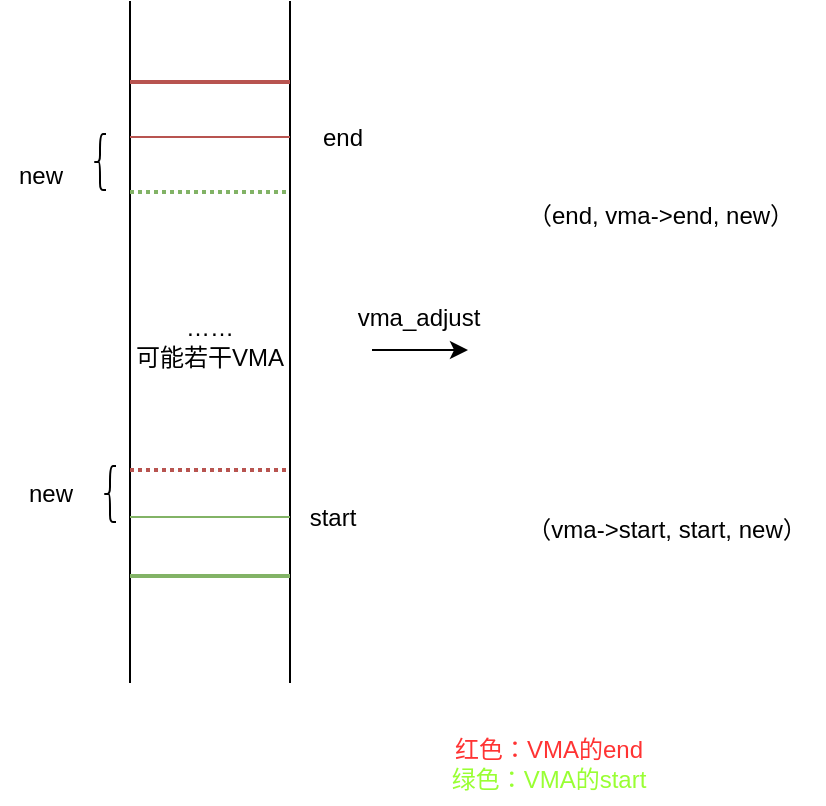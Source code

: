 <mxfile version="24.2.3" type="github">
  <diagram name="第 1 页" id="kmpl3XWWrSYcs6uOB_PQ">
    <mxGraphModel dx="908" dy="986" grid="0" gridSize="10" guides="1" tooltips="1" connect="1" arrows="1" fold="1" page="0" pageScale="1" pageWidth="827" pageHeight="1169" math="0" shadow="0">
      <root>
        <mxCell id="0" />
        <mxCell id="1" parent="0" />
        <mxCell id="Bm6gwIE-CmzxwmUsLKLB-14" value="……&lt;div&gt;可能若干VMA&lt;/div&gt;" style="shape=partialRectangle;whiteSpace=wrap;html=1;bottom=0;top=0;fillColor=none;" parent="1" vertex="1">
          <mxGeometry x="389" y="338" width="80" height="340" as="geometry" />
        </mxCell>
        <mxCell id="Bm6gwIE-CmzxwmUsLKLB-18" value="" style="line;strokeWidth=2;html=1;fillColor=#f8cecc;strokeColor=#b85450;" parent="1" vertex="1">
          <mxGeometry x="389" y="373" width="80" height="10" as="geometry" />
        </mxCell>
        <mxCell id="Bm6gwIE-CmzxwmUsLKLB-19" value="" style="line;strokeWidth=2;html=1;dashed=1;dashPattern=1 1;fillColor=#d5e8d4;strokeColor=#82b366;" parent="1" vertex="1">
          <mxGeometry x="389" y="428" width="80" height="10" as="geometry" />
        </mxCell>
        <mxCell id="Bm6gwIE-CmzxwmUsLKLB-20" value="" style="line;strokeWidth=2;html=1;dashed=1;dashPattern=1 1;fillColor=#f8cecc;strokeColor=#b85450;" parent="1" vertex="1">
          <mxGeometry x="389" y="567" width="80" height="10" as="geometry" />
        </mxCell>
        <mxCell id="Bm6gwIE-CmzxwmUsLKLB-21" value="" style="line;strokeWidth=2;html=1;fillColor=#d5e8d4;strokeColor=#82b366;" parent="1" vertex="1">
          <mxGeometry x="389" y="620" width="80" height="10" as="geometry" />
        </mxCell>
        <mxCell id="Bm6gwIE-CmzxwmUsLKLB-22" value="" style="line;strokeWidth=1;html=1;fillColor=#d5e8d4;strokeColor=#82b366;" parent="1" vertex="1">
          <mxGeometry x="389" y="594" width="80" height="3" as="geometry" />
        </mxCell>
        <mxCell id="Bm6gwIE-CmzxwmUsLKLB-23" value="start" style="text;html=1;align=center;verticalAlign=middle;resizable=0;points=[];autosize=1;strokeColor=none;fillColor=none;" parent="1" vertex="1">
          <mxGeometry x="469" y="582.5" width="41" height="26" as="geometry" />
        </mxCell>
        <mxCell id="Bm6gwIE-CmzxwmUsLKLB-24" value="" style="line;strokeWidth=1;html=1;fillColor=#f8cecc;strokeColor=#b85450;" parent="1" vertex="1">
          <mxGeometry x="389" y="404" width="80" height="3" as="geometry" />
        </mxCell>
        <mxCell id="Bm6gwIE-CmzxwmUsLKLB-25" value="end" style="text;html=1;align=center;verticalAlign=middle;resizable=0;points=[];autosize=1;strokeColor=none;fillColor=none;" parent="1" vertex="1">
          <mxGeometry x="476" y="392.5" width="38" height="26" as="geometry" />
        </mxCell>
        <mxCell id="Bm6gwIE-CmzxwmUsLKLB-26" value="" style="shape=curlyBracket;whiteSpace=wrap;html=1;rounded=1;labelPosition=left;verticalLabelPosition=middle;align=right;verticalAlign=middle;" parent="1" vertex="1">
          <mxGeometry x="371" y="404" width="6" height="28" as="geometry" />
        </mxCell>
        <mxCell id="Bm6gwIE-CmzxwmUsLKLB-32" value="" style="shape=curlyBracket;whiteSpace=wrap;html=1;rounded=1;labelPosition=left;verticalLabelPosition=middle;align=right;verticalAlign=middle;" parent="1" vertex="1">
          <mxGeometry x="376" y="570" width="6" height="28" as="geometry" />
        </mxCell>
        <mxCell id="Bm6gwIE-CmzxwmUsLKLB-35" value="new" style="text;html=1;align=center;verticalAlign=middle;resizable=0;points=[];autosize=1;strokeColor=none;fillColor=none;" parent="1" vertex="1">
          <mxGeometry x="324" y="412" width="40" height="26" as="geometry" />
        </mxCell>
        <mxCell id="Bm6gwIE-CmzxwmUsLKLB-36" value="new" style="text;html=1;align=center;verticalAlign=middle;resizable=0;points=[];autosize=1;strokeColor=none;fillColor=none;" parent="1" vertex="1">
          <mxGeometry x="329" y="571" width="40" height="26" as="geometry" />
        </mxCell>
        <mxCell id="Bm6gwIE-CmzxwmUsLKLB-37" value="" style="endArrow=classic;html=1;rounded=0;" parent="1" edge="1">
          <mxGeometry width="50" height="50" relative="1" as="geometry">
            <mxPoint x="510" y="512" as="sourcePoint" />
            <mxPoint x="558" y="512" as="targetPoint" />
          </mxGeometry>
        </mxCell>
        <mxCell id="Bm6gwIE-CmzxwmUsLKLB-38" value="（end, vma-&amp;gt;end, new）" style="text;html=1;align=center;verticalAlign=middle;resizable=0;points=[];autosize=1;strokeColor=none;fillColor=none;" parent="1" vertex="1">
          <mxGeometry x="578" y="432" width="151" height="26" as="geometry" />
        </mxCell>
        <mxCell id="Bm6gwIE-CmzxwmUsLKLB-39" value="vma_adjust" style="text;html=1;align=center;verticalAlign=middle;resizable=0;points=[];autosize=1;strokeColor=none;fillColor=none;" parent="1" vertex="1">
          <mxGeometry x="493" y="483" width="79" height="26" as="geometry" />
        </mxCell>
        <mxCell id="Bm6gwIE-CmzxwmUsLKLB-40" value="（vma-&amp;gt;start, start, new）" style="text;html=1;align=center;verticalAlign=middle;resizable=0;points=[];autosize=1;strokeColor=none;fillColor=none;" parent="1" vertex="1">
          <mxGeometry x="578" y="589" width="158" height="26" as="geometry" />
        </mxCell>
        <mxCell id="Bm6gwIE-CmzxwmUsLKLB-41" value="&lt;font color=&quot;#ff3333&quot;&gt;红色：VMA的end&lt;/font&gt;&lt;div&gt;&lt;font color=&quot;#99ff33&quot;&gt;绿色：VMA的start&lt;/font&gt;&lt;/div&gt;" style="text;html=1;align=center;verticalAlign=middle;resizable=0;points=[];autosize=1;strokeColor=none;fillColor=none;" parent="1" vertex="1">
          <mxGeometry x="540" y="698" width="115" height="41" as="geometry" />
        </mxCell>
      </root>
    </mxGraphModel>
  </diagram>
</mxfile>
